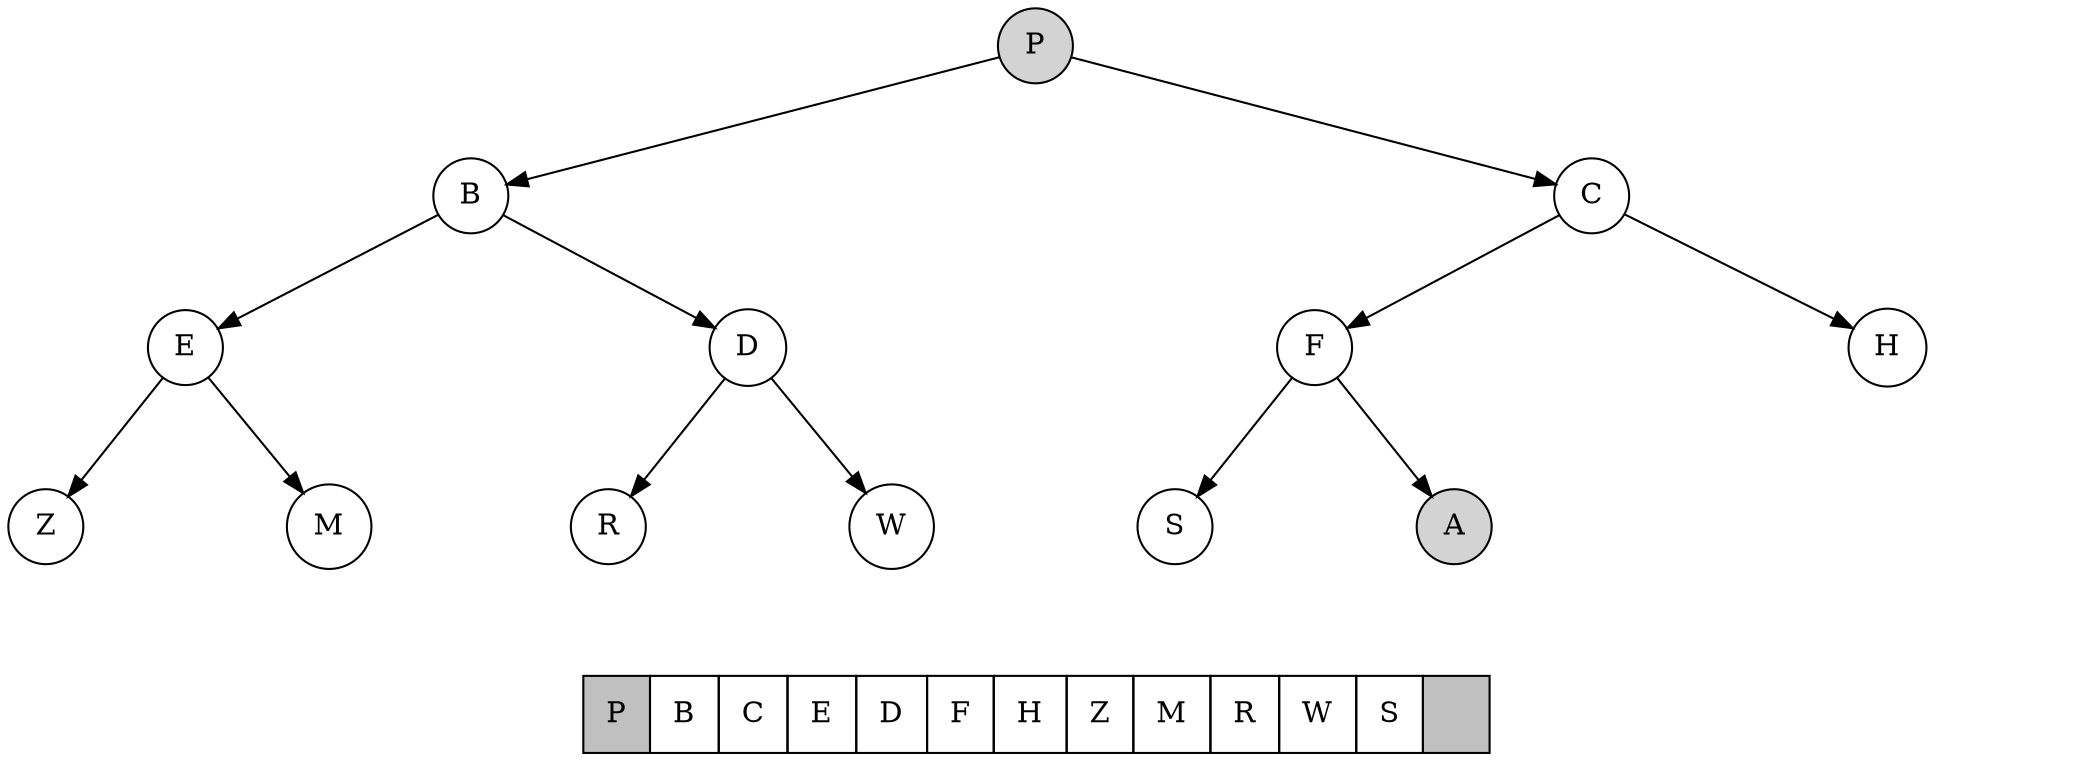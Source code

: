 digraph {
    rankdir=TB;

    node [shape=circle]

    a -> b1
    a -> b12 [weight=10 style=invis]
    a -> b2

    b1 -> c1
    b1 -> c12 [weight=10 style=invis]
    b1 -> c2

    b2 -> c3
    b2 -> c34 [weight=10 style=invis]
    b2 -> c4

    c1 -> d1
    c1 -> d12 [weight=10 style=invis]
    c1 -> d2

    c2 -> d3
    c2 -> d34 [weight=10 style=invis]
    c2 -> d4

    c3 -> d5
    c3 -> d56 [weight=10 style=invis]
    c3 -> d6

    c4 -> d7 [style=invis]
    c4 -> d78 [weight=10 style=invis]
    c4 -> d8 [style=invis]

    a [label="P" style=filled]
    
    b1 [label="B"]
    b2 [label="C"]

    c1 [label="E"]
    c2 [label="D"]
    c3 [label="F"]
    c4 [label="H"]

    d1 [label="Z"]
    d2 [label="M"]
    d3 [label="R"]
    d4 [label="W"]
    d5 [label="S"]
    d6 [label="A" style=filled]
    d7 [style=invis]
    d8 [style=invis]

    b12 [width=.1 style=invis]
    c12 [width=.1 style=invis]
    c34 [width=.1 style=invis]

    d12 [width=.1 style=invis]
    d34 [width=.1 style=invis]
    d56 [width=.1 style=invis]
    d78 [width=.1 style=invis]

    {rank=same d1 d12 d2 c12 d3 d34 d4 b12 d5 d56 d6 c34 d7 d78 d8 }

    node2 [label=< <table BORDER="0" CELLBORDER="1" CELLSPACING="0" cellpadding="10">
                    <tr>
                        <td bgcolor="grey">P</td>
                        <td>B</td>
                        <td>C</td>
                        <td>E</td>
                        <td>D</td>
                        <td>F</td>
                        <td>H</td>
                        <td>Z</td>
                        <td>M</td>
                        <td>R</td>
                        <td>W</td>
                        <td>S</td>
                        <td bgcolor="grey"><font color="grey">A</font></td>
                    </tr>
                   </table> >
            shape=plaintext]
    b12 -> node2 [style=invis]
}
